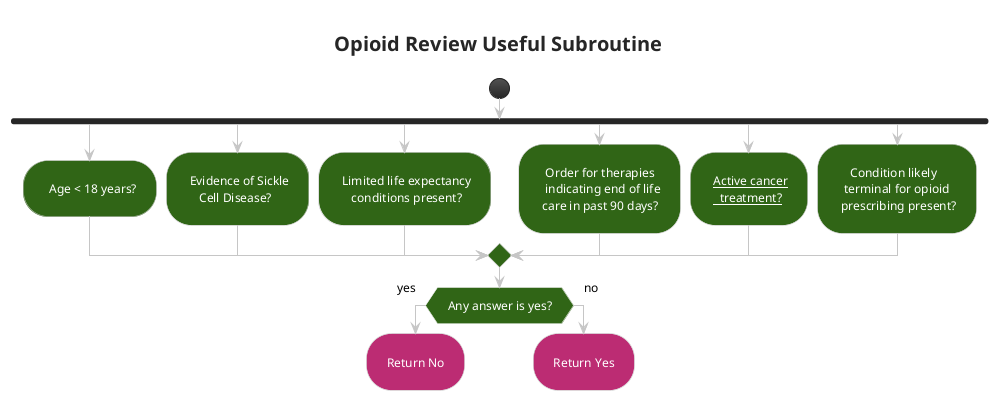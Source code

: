 @startuml subroutine_opioid_review_useful
!theme carbon-gray
skinparam hyperlinkColor white
skinparam ActivityBackgroundColor #306516
skinparam ranksep 50
<style>
activityDiagram {
 FontColor white
 RoundCorner 50
 arrow {
  FontColor: Black
 }
 diamond {
  BackgroundColor #306516
 }
}
</style>
title Opioid Review Useful Subroutine
start
fork
:  Age < 18 years?;
fork again
: Evidence of Sickle\n    Cell Disease?;
fork again
: Limited life expectancy\n    conditions present?;
fork again
:  Order for therapies\n  indicating end of life\n care in past 90 days?;
fork again
: [[subroutines.html#active-cancer-treatment Active cancer\n  treatment?]];
fork again
:    Condition likely\n  terminal for opioid\n prescribing present?;
end merge
if (Any answer is yes?) then (yes)
#BC2C73:Return No;
kill
else (no)
#BC2C73:Return Yes;
kill
@enduml